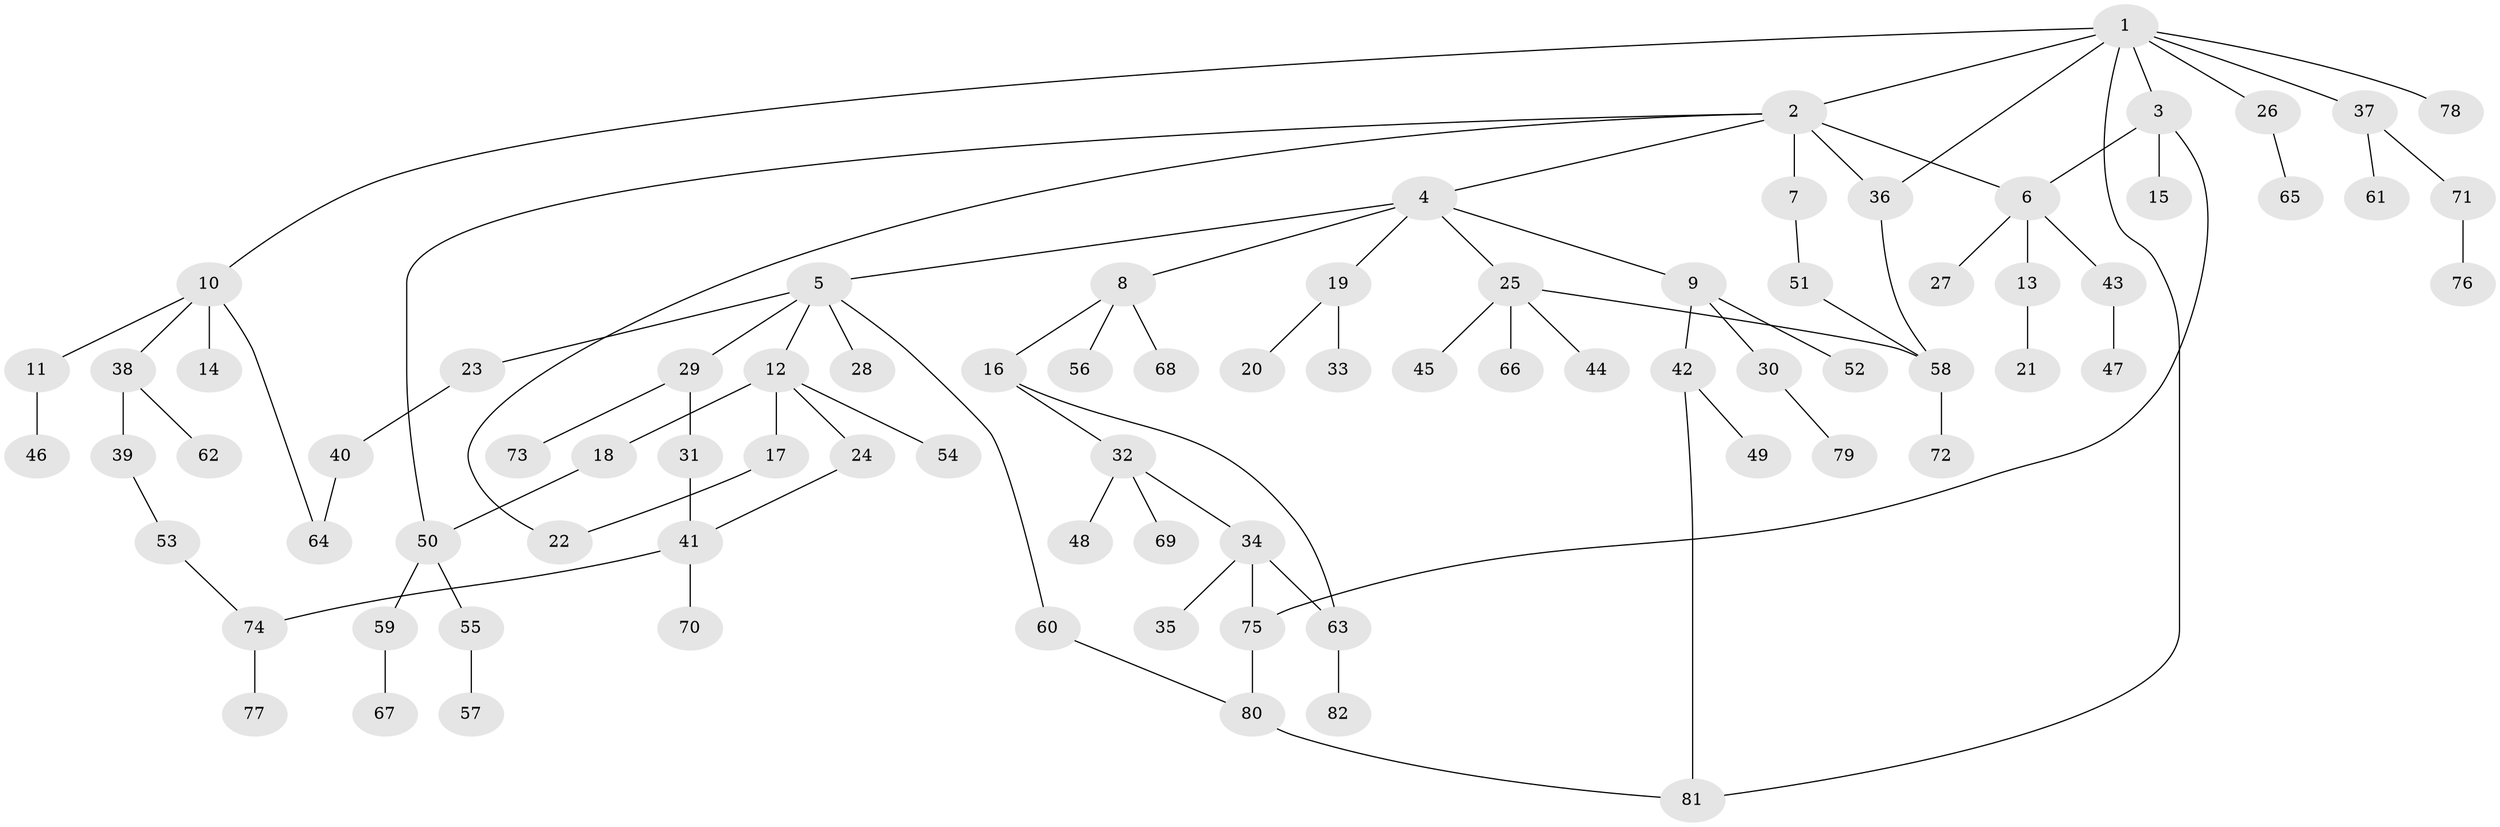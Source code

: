 // coarse degree distribution, {6: 0.04081632653061224, 2: 0.22448979591836735, 1: 0.5306122448979592, 4: 0.08163265306122448, 5: 0.061224489795918366, 3: 0.02040816326530612, 9: 0.02040816326530612, 7: 0.02040816326530612}
// Generated by graph-tools (version 1.1) at 2025/44/03/04/25 21:44:25]
// undirected, 82 vertices, 95 edges
graph export_dot {
graph [start="1"]
  node [color=gray90,style=filled];
  1;
  2;
  3;
  4;
  5;
  6;
  7;
  8;
  9;
  10;
  11;
  12;
  13;
  14;
  15;
  16;
  17;
  18;
  19;
  20;
  21;
  22;
  23;
  24;
  25;
  26;
  27;
  28;
  29;
  30;
  31;
  32;
  33;
  34;
  35;
  36;
  37;
  38;
  39;
  40;
  41;
  42;
  43;
  44;
  45;
  46;
  47;
  48;
  49;
  50;
  51;
  52;
  53;
  54;
  55;
  56;
  57;
  58;
  59;
  60;
  61;
  62;
  63;
  64;
  65;
  66;
  67;
  68;
  69;
  70;
  71;
  72;
  73;
  74;
  75;
  76;
  77;
  78;
  79;
  80;
  81;
  82;
  1 -- 2;
  1 -- 3;
  1 -- 10;
  1 -- 26;
  1 -- 36;
  1 -- 37;
  1 -- 78;
  1 -- 81;
  2 -- 4;
  2 -- 7;
  2 -- 22;
  2 -- 50;
  2 -- 6;
  2 -- 36;
  3 -- 6;
  3 -- 15;
  3 -- 75;
  4 -- 5;
  4 -- 8;
  4 -- 9;
  4 -- 19;
  4 -- 25;
  5 -- 12;
  5 -- 23;
  5 -- 28;
  5 -- 29;
  5 -- 60;
  6 -- 13;
  6 -- 27;
  6 -- 43;
  7 -- 51;
  8 -- 16;
  8 -- 56;
  8 -- 68;
  9 -- 30;
  9 -- 42;
  9 -- 52;
  10 -- 11;
  10 -- 14;
  10 -- 38;
  10 -- 64;
  11 -- 46;
  12 -- 17;
  12 -- 18;
  12 -- 24;
  12 -- 54;
  13 -- 21;
  16 -- 32;
  16 -- 63;
  17 -- 22;
  18 -- 50;
  19 -- 20;
  19 -- 33;
  23 -- 40;
  24 -- 41;
  25 -- 44;
  25 -- 45;
  25 -- 66;
  25 -- 58;
  26 -- 65;
  29 -- 31;
  29 -- 73;
  30 -- 79;
  31 -- 41;
  32 -- 34;
  32 -- 48;
  32 -- 69;
  34 -- 35;
  34 -- 75;
  34 -- 63;
  36 -- 58;
  37 -- 61;
  37 -- 71;
  38 -- 39;
  38 -- 62;
  39 -- 53;
  40 -- 64;
  41 -- 70;
  41 -- 74;
  42 -- 49;
  42 -- 81;
  43 -- 47;
  50 -- 55;
  50 -- 59;
  51 -- 58;
  53 -- 74;
  55 -- 57;
  58 -- 72;
  59 -- 67;
  60 -- 80;
  63 -- 82;
  71 -- 76;
  74 -- 77;
  75 -- 80;
  80 -- 81;
}
